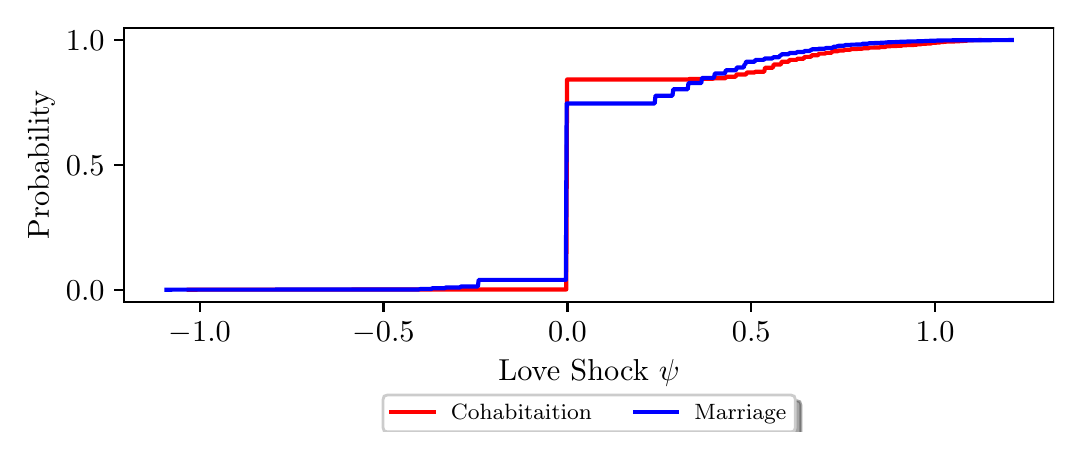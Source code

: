 \begingroup%
\makeatletter%
\begin{pgfpicture}%
\pgfpathrectangle{\pgfpointorigin}{\pgfqpoint{5.132in}{2.021in}}%
\pgfusepath{use as bounding box, clip}%
\begin{pgfscope}%
\pgfsetbuttcap%
\pgfsetmiterjoin%
\definecolor{currentfill}{rgb}{1.0,1.0,1.0}%
\pgfsetfillcolor{currentfill}%
\pgfsetlinewidth{0.0pt}%
\definecolor{currentstroke}{rgb}{1.0,1.0,1.0}%
\pgfsetstrokecolor{currentstroke}%
\pgfsetdash{}{0pt}%
\pgfpathmoveto{\pgfqpoint{0.0in}{0.0in}}%
\pgfpathlineto{\pgfqpoint{5.132in}{0.0in}}%
\pgfpathlineto{\pgfqpoint{5.132in}{2.021in}}%
\pgfpathlineto{\pgfqpoint{0.0in}{2.021in}}%
\pgfpathclose%
\pgfusepath{fill}%
\end{pgfscope}%
\begin{pgfscope}%
\pgfsetbuttcap%
\pgfsetmiterjoin%
\definecolor{currentfill}{rgb}{1.0,1.0,1.0}%
\pgfsetfillcolor{currentfill}%
\pgfsetlinewidth{0.0pt}%
\definecolor{currentstroke}{rgb}{0.0,0.0,0.0}%
\pgfsetstrokecolor{currentstroke}%
\pgfsetstrokeopacity{0.0}%
\pgfsetdash{}{0pt}%
\pgfpathmoveto{\pgfqpoint{0.482in}{0.648in}}%
\pgfpathlineto{\pgfqpoint{5.132in}{0.648in}}%
\pgfpathlineto{\pgfqpoint{5.132in}{2.021in}}%
\pgfpathlineto{\pgfqpoint{0.482in}{2.021in}}%
\pgfpathclose%
\pgfusepath{fill}%
\end{pgfscope}%
\begin{pgfscope}%
\pgfsetbuttcap%
\pgfsetroundjoin%
\definecolor{currentfill}{rgb}{0.0,0.0,0.0}%
\pgfsetfillcolor{currentfill}%
\pgfsetlinewidth{0.803pt}%
\definecolor{currentstroke}{rgb}{0.0,0.0,0.0}%
\pgfsetstrokecolor{currentstroke}%
\pgfsetdash{}{0pt}%
\pgfsys@defobject{currentmarker}{\pgfqpoint{0.0in}{-0.049in}}{\pgfqpoint{0.0in}{0.0in}}{%
\pgfpathmoveto{\pgfqpoint{0.0in}{0.0in}}%
\pgfpathlineto{\pgfqpoint{0.0in}{-0.049in}}%
\pgfusepath{stroke,fill}%
}%
\begin{pgfscope}%
\pgfsys@transformshift{0.86in}{0.648in}%
\pgfsys@useobject{currentmarker}{}%
\end{pgfscope}%
\end{pgfscope}%
\begin{pgfscope}%
\definecolor{textcolor}{rgb}{0.0,0.0,0.0}%
\pgfsetstrokecolor{textcolor}%
\pgfsetfillcolor{textcolor}%
\pgftext[x=0.86in,y=0.551in,,top]{\color{textcolor}\rmfamily\fontsize{11.0}{13.2}\selectfont \(\displaystyle -1.0\)}%
\end{pgfscope}%
\begin{pgfscope}%
\pgfsetbuttcap%
\pgfsetroundjoin%
\definecolor{currentfill}{rgb}{0.0,0.0,0.0}%
\pgfsetfillcolor{currentfill}%
\pgfsetlinewidth{0.803pt}%
\definecolor{currentstroke}{rgb}{0.0,0.0,0.0}%
\pgfsetstrokecolor{currentstroke}%
\pgfsetdash{}{0pt}%
\pgfsys@defobject{currentmarker}{\pgfqpoint{0.0in}{-0.049in}}{\pgfqpoint{0.0in}{0.0in}}{%
\pgfpathmoveto{\pgfqpoint{0.0in}{0.0in}}%
\pgfpathlineto{\pgfqpoint{0.0in}{-0.049in}}%
\pgfusepath{stroke,fill}%
}%
\begin{pgfscope}%
\pgfsys@transformshift{1.779in}{0.648in}%
\pgfsys@useobject{currentmarker}{}%
\end{pgfscope}%
\end{pgfscope}%
\begin{pgfscope}%
\definecolor{textcolor}{rgb}{0.0,0.0,0.0}%
\pgfsetstrokecolor{textcolor}%
\pgfsetfillcolor{textcolor}%
\pgftext[x=1.779in,y=0.551in,,top]{\color{textcolor}\rmfamily\fontsize{11.0}{13.2}\selectfont \(\displaystyle -0.5\)}%
\end{pgfscope}%
\begin{pgfscope}%
\pgfsetbuttcap%
\pgfsetroundjoin%
\definecolor{currentfill}{rgb}{0.0,0.0,0.0}%
\pgfsetfillcolor{currentfill}%
\pgfsetlinewidth{0.803pt}%
\definecolor{currentstroke}{rgb}{0.0,0.0,0.0}%
\pgfsetstrokecolor{currentstroke}%
\pgfsetdash{}{0pt}%
\pgfsys@defobject{currentmarker}{\pgfqpoint{0.0in}{-0.049in}}{\pgfqpoint{0.0in}{0.0in}}{%
\pgfpathmoveto{\pgfqpoint{0.0in}{0.0in}}%
\pgfpathlineto{\pgfqpoint{0.0in}{-0.049in}}%
\pgfusepath{stroke,fill}%
}%
\begin{pgfscope}%
\pgfsys@transformshift{2.699in}{0.648in}%
\pgfsys@useobject{currentmarker}{}%
\end{pgfscope}%
\end{pgfscope}%
\begin{pgfscope}%
\definecolor{textcolor}{rgb}{0.0,0.0,0.0}%
\pgfsetstrokecolor{textcolor}%
\pgfsetfillcolor{textcolor}%
\pgftext[x=2.699in,y=0.551in,,top]{\color{textcolor}\rmfamily\fontsize{11.0}{13.2}\selectfont \(\displaystyle 0.0\)}%
\end{pgfscope}%
\begin{pgfscope}%
\pgfsetbuttcap%
\pgfsetroundjoin%
\definecolor{currentfill}{rgb}{0.0,0.0,0.0}%
\pgfsetfillcolor{currentfill}%
\pgfsetlinewidth{0.803pt}%
\definecolor{currentstroke}{rgb}{0.0,0.0,0.0}%
\pgfsetstrokecolor{currentstroke}%
\pgfsetdash{}{0pt}%
\pgfsys@defobject{currentmarker}{\pgfqpoint{0.0in}{-0.049in}}{\pgfqpoint{0.0in}{0.0in}}{%
\pgfpathmoveto{\pgfqpoint{0.0in}{0.0in}}%
\pgfpathlineto{\pgfqpoint{0.0in}{-0.049in}}%
\pgfusepath{stroke,fill}%
}%
\begin{pgfscope}%
\pgfsys@transformshift{3.618in}{0.648in}%
\pgfsys@useobject{currentmarker}{}%
\end{pgfscope}%
\end{pgfscope}%
\begin{pgfscope}%
\definecolor{textcolor}{rgb}{0.0,0.0,0.0}%
\pgfsetstrokecolor{textcolor}%
\pgfsetfillcolor{textcolor}%
\pgftext[x=3.618in,y=0.551in,,top]{\color{textcolor}\rmfamily\fontsize{11.0}{13.2}\selectfont \(\displaystyle 0.5\)}%
\end{pgfscope}%
\begin{pgfscope}%
\pgfsetbuttcap%
\pgfsetroundjoin%
\definecolor{currentfill}{rgb}{0.0,0.0,0.0}%
\pgfsetfillcolor{currentfill}%
\pgfsetlinewidth{0.803pt}%
\definecolor{currentstroke}{rgb}{0.0,0.0,0.0}%
\pgfsetstrokecolor{currentstroke}%
\pgfsetdash{}{0pt}%
\pgfsys@defobject{currentmarker}{\pgfqpoint{0.0in}{-0.049in}}{\pgfqpoint{0.0in}{0.0in}}{%
\pgfpathmoveto{\pgfqpoint{0.0in}{0.0in}}%
\pgfpathlineto{\pgfqpoint{0.0in}{-0.049in}}%
\pgfusepath{stroke,fill}%
}%
\begin{pgfscope}%
\pgfsys@transformshift{4.537in}{0.648in}%
\pgfsys@useobject{currentmarker}{}%
\end{pgfscope}%
\end{pgfscope}%
\begin{pgfscope}%
\definecolor{textcolor}{rgb}{0.0,0.0,0.0}%
\pgfsetstrokecolor{textcolor}%
\pgfsetfillcolor{textcolor}%
\pgftext[x=4.537in,y=0.551in,,top]{\color{textcolor}\rmfamily\fontsize{11.0}{13.2}\selectfont \(\displaystyle 1.0\)}%
\end{pgfscope}%
\begin{pgfscope}%
\definecolor{textcolor}{rgb}{0.0,0.0,0.0}%
\pgfsetstrokecolor{textcolor}%
\pgfsetfillcolor{textcolor}%
\pgftext[x=2.807in,y=0.36in,,top]{\color{textcolor}\rmfamily\fontsize{11.0}{13.2}\selectfont Love Shock \(\displaystyle \psi\)}%
\end{pgfscope}%
\begin{pgfscope}%
\pgfsetbuttcap%
\pgfsetroundjoin%
\definecolor{currentfill}{rgb}{0.0,0.0,0.0}%
\pgfsetfillcolor{currentfill}%
\pgfsetlinewidth{0.803pt}%
\definecolor{currentstroke}{rgb}{0.0,0.0,0.0}%
\pgfsetstrokecolor{currentstroke}%
\pgfsetdash{}{0pt}%
\pgfsys@defobject{currentmarker}{\pgfqpoint{-0.049in}{0.0in}}{\pgfqpoint{0.0in}{0.0in}}{%
\pgfpathmoveto{\pgfqpoint{0.0in}{0.0in}}%
\pgfpathlineto{\pgfqpoint{-0.049in}{0.0in}}%
\pgfusepath{stroke,fill}%
}%
\begin{pgfscope}%
\pgfsys@transformshift{0.482in}{0.711in}%
\pgfsys@useobject{currentmarker}{}%
\end{pgfscope}%
\end{pgfscope}%
\begin{pgfscope}%
\definecolor{textcolor}{rgb}{0.0,0.0,0.0}%
\pgfsetstrokecolor{textcolor}%
\pgfsetfillcolor{textcolor}%
\pgftext[x=0.191in,y=0.658in,left,base]{\color{textcolor}\rmfamily\fontsize{11.0}{13.2}\selectfont \(\displaystyle 0.0\)}%
\end{pgfscope}%
\begin{pgfscope}%
\pgfsetbuttcap%
\pgfsetroundjoin%
\definecolor{currentfill}{rgb}{0.0,0.0,0.0}%
\pgfsetfillcolor{currentfill}%
\pgfsetlinewidth{0.803pt}%
\definecolor{currentstroke}{rgb}{0.0,0.0,0.0}%
\pgfsetstrokecolor{currentstroke}%
\pgfsetdash{}{0pt}%
\pgfsys@defobject{currentmarker}{\pgfqpoint{-0.049in}{0.0in}}{\pgfqpoint{0.0in}{0.0in}}{%
\pgfpathmoveto{\pgfqpoint{0.0in}{0.0in}}%
\pgfpathlineto{\pgfqpoint{-0.049in}{0.0in}}%
\pgfusepath{stroke,fill}%
}%
\begin{pgfscope}%
\pgfsys@transformshift{0.482in}{1.335in}%
\pgfsys@useobject{currentmarker}{}%
\end{pgfscope}%
\end{pgfscope}%
\begin{pgfscope}%
\definecolor{textcolor}{rgb}{0.0,0.0,0.0}%
\pgfsetstrokecolor{textcolor}%
\pgfsetfillcolor{textcolor}%
\pgftext[x=0.191in,y=1.282in,left,base]{\color{textcolor}\rmfamily\fontsize{11.0}{13.2}\selectfont \(\displaystyle 0.5\)}%
\end{pgfscope}%
\begin{pgfscope}%
\pgfsetbuttcap%
\pgfsetroundjoin%
\definecolor{currentfill}{rgb}{0.0,0.0,0.0}%
\pgfsetfillcolor{currentfill}%
\pgfsetlinewidth{0.803pt}%
\definecolor{currentstroke}{rgb}{0.0,0.0,0.0}%
\pgfsetstrokecolor{currentstroke}%
\pgfsetdash{}{0pt}%
\pgfsys@defobject{currentmarker}{\pgfqpoint{-0.049in}{0.0in}}{\pgfqpoint{0.0in}{0.0in}}{%
\pgfpathmoveto{\pgfqpoint{0.0in}{0.0in}}%
\pgfpathlineto{\pgfqpoint{-0.049in}{0.0in}}%
\pgfusepath{stroke,fill}%
}%
\begin{pgfscope}%
\pgfsys@transformshift{0.482in}{1.959in}%
\pgfsys@useobject{currentmarker}{}%
\end{pgfscope}%
\end{pgfscope}%
\begin{pgfscope}%
\definecolor{textcolor}{rgb}{0.0,0.0,0.0}%
\pgfsetstrokecolor{textcolor}%
\pgfsetfillcolor{textcolor}%
\pgftext[x=0.191in,y=1.906in,left,base]{\color{textcolor}\rmfamily\fontsize{11.0}{13.2}\selectfont \(\displaystyle 1.0\)}%
\end{pgfscope}%
\begin{pgfscope}%
\definecolor{textcolor}{rgb}{0.0,0.0,0.0}%
\pgfsetstrokecolor{textcolor}%
\pgfsetfillcolor{textcolor}%
\pgftext[x=0.135in,y=1.335in,,bottom,rotate=90.0]{\color{textcolor}\rmfamily\fontsize{11.0}{13.2}\selectfont Probability}%
\end{pgfscope}%
\begin{pgfscope}%
\pgfpathrectangle{\pgfqpoint{0.482in}{0.648in}}{\pgfqpoint{4.65in}{1.373in}}%
\pgfusepath{clip}%
\pgfsetrectcap%
\pgfsetroundjoin%
\pgfsetlinewidth{1.506pt}%
\definecolor{currentstroke}{rgb}{1.0,0.0,0.0}%
\pgfsetstrokecolor{currentstroke}%
\pgfsetdash{}{0pt}%
\pgfpathmoveto{\pgfqpoint{0.805in}{0.711in}}%
\pgfpathlineto{\pgfqpoint{2.693in}{0.712in}}%
\pgfpathlineto{\pgfqpoint{2.697in}{1.762in}}%
\pgfpathlineto{\pgfqpoint{3.303in}{1.762in}}%
\pgfpathlineto{\pgfqpoint{3.307in}{1.764in}}%
\pgfpathlineto{\pgfqpoint{3.37in}{1.764in}}%
\pgfpathlineto{\pgfqpoint{3.374in}{1.766in}}%
\pgfpathlineto{\pgfqpoint{3.429in}{1.766in}}%
\pgfpathlineto{\pgfqpoint{3.433in}{1.768in}}%
\pgfpathlineto{\pgfqpoint{3.489in}{1.768in}}%
\pgfpathlineto{\pgfqpoint{3.493in}{1.776in}}%
\pgfpathlineto{\pgfqpoint{3.54in}{1.776in}}%
\pgfpathlineto{\pgfqpoint{3.544in}{1.787in}}%
\pgfpathlineto{\pgfqpoint{3.592in}{1.787in}}%
\pgfpathlineto{\pgfqpoint{3.596in}{1.797in}}%
\pgfpathlineto{\pgfqpoint{3.635in}{1.797in}}%
\pgfpathlineto{\pgfqpoint{3.639in}{1.801in}}%
\pgfpathlineto{\pgfqpoint{3.683in}{1.801in}}%
\pgfpathlineto{\pgfqpoint{3.687in}{1.821in}}%
\pgfpathlineto{\pgfqpoint{3.726in}{1.821in}}%
\pgfpathlineto{\pgfqpoint{3.73in}{1.837in}}%
\pgfpathlineto{\pgfqpoint{3.766in}{1.837in}}%
\pgfpathlineto{\pgfqpoint{3.77in}{1.851in}}%
\pgfpathlineto{\pgfqpoint{3.805in}{1.851in}}%
\pgfpathlineto{\pgfqpoint{3.809in}{1.86in}}%
\pgfpathlineto{\pgfqpoint{3.845in}{1.86in}}%
\pgfpathlineto{\pgfqpoint{3.849in}{1.866in}}%
\pgfpathlineto{\pgfqpoint{3.881in}{1.866in}}%
\pgfpathlineto{\pgfqpoint{3.884in}{1.875in}}%
\pgfpathlineto{\pgfqpoint{3.916in}{1.875in}}%
\pgfpathlineto{\pgfqpoint{3.92in}{1.883in}}%
\pgfpathlineto{\pgfqpoint{3.952in}{1.883in}}%
\pgfpathlineto{\pgfqpoint{3.956in}{1.891in}}%
\pgfpathlineto{\pgfqpoint{3.987in}{1.891in}}%
\pgfpathlineto{\pgfqpoint{3.991in}{1.895in}}%
\pgfpathlineto{\pgfqpoint{4.019in}{1.895in}}%
\pgfpathlineto{\pgfqpoint{4.023in}{1.903in}}%
\pgfpathlineto{\pgfqpoint{4.051in}{1.903in}}%
\pgfpathlineto{\pgfqpoint{4.055in}{1.907in}}%
\pgfpathlineto{\pgfqpoint{4.082in}{1.907in}}%
\pgfpathlineto{\pgfqpoint{4.086in}{1.911in}}%
\pgfpathlineto{\pgfqpoint{4.114in}{1.911in}}%
\pgfpathlineto{\pgfqpoint{4.118in}{1.914in}}%
\pgfpathlineto{\pgfqpoint{4.146in}{1.914in}}%
\pgfpathlineto{\pgfqpoint{4.15in}{1.916in}}%
\pgfpathlineto{\pgfqpoint{4.173in}{1.916in}}%
\pgfpathlineto{\pgfqpoint{4.177in}{1.918in}}%
\pgfpathlineto{\pgfqpoint{4.205in}{1.918in}}%
\pgfpathlineto{\pgfqpoint{4.209in}{1.921in}}%
\pgfpathlineto{\pgfqpoint{4.26in}{1.922in}}%
\pgfpathlineto{\pgfqpoint{4.264in}{1.924in}}%
\pgfpathlineto{\pgfqpoint{4.288in}{1.924in}}%
\pgfpathlineto{\pgfqpoint{4.292in}{1.928in}}%
\pgfpathlineto{\pgfqpoint{4.34in}{1.929in}}%
\pgfpathlineto{\pgfqpoint{4.348in}{1.93in}}%
\pgfpathlineto{\pgfqpoint{4.367in}{1.93in}}%
\pgfpathlineto{\pgfqpoint{4.371in}{1.932in}}%
\pgfpathlineto{\pgfqpoint{4.391in}{1.933in}}%
\pgfpathlineto{\pgfqpoint{4.399in}{1.934in}}%
\pgfpathlineto{\pgfqpoint{4.443in}{1.935in}}%
\pgfpathlineto{\pgfqpoint{4.447in}{1.938in}}%
\pgfpathlineto{\pgfqpoint{4.466in}{1.938in}}%
\pgfpathlineto{\pgfqpoint{4.47in}{1.94in}}%
\pgfpathlineto{\pgfqpoint{4.494in}{1.941in}}%
\pgfpathlineto{\pgfqpoint{4.498in}{1.942in}}%
\pgfpathlineto{\pgfqpoint{4.518in}{1.942in}}%
\pgfpathlineto{\pgfqpoint{4.522in}{1.945in}}%
\pgfpathlineto{\pgfqpoint{4.541in}{1.945in}}%
\pgfpathlineto{\pgfqpoint{4.545in}{1.947in}}%
\pgfpathlineto{\pgfqpoint{4.561in}{1.947in}}%
\pgfpathlineto{\pgfqpoint{4.565in}{1.949in}}%
\pgfpathlineto{\pgfqpoint{4.585in}{1.95in}}%
\pgfpathlineto{\pgfqpoint{4.593in}{1.951in}}%
\pgfpathlineto{\pgfqpoint{4.633in}{1.952in}}%
\pgfpathlineto{\pgfqpoint{4.644in}{1.953in}}%
\pgfpathlineto{\pgfqpoint{4.676in}{1.954in}}%
\pgfpathlineto{\pgfqpoint{4.68in}{1.956in}}%
\pgfpathlineto{\pgfqpoint{4.696in}{1.956in}}%
\pgfpathlineto{\pgfqpoint{4.7in}{1.958in}}%
\pgfpathlineto{\pgfqpoint{4.759in}{1.959in}}%
\pgfpathlineto{\pgfqpoint{4.759in}{1.959in}}%
\pgfusepath{stroke}%
\end{pgfscope}%
\begin{pgfscope}%
\pgfpathrectangle{\pgfqpoint{0.482in}{0.648in}}{\pgfqpoint{4.65in}{1.373in}}%
\pgfusepath{clip}%
\pgfsetrectcap%
\pgfsetroundjoin%
\pgfsetlinewidth{1.506pt}%
\definecolor{currentstroke}{rgb}{0.0,0.0,1.0}%
\pgfsetstrokecolor{currentstroke}%
\pgfsetdash{}{0pt}%
\pgfpathmoveto{\pgfqpoint{0.694in}{0.711in}}%
\pgfpathlineto{\pgfqpoint{1.955in}{0.712in}}%
\pgfpathlineto{\pgfqpoint{1.963in}{0.714in}}%
\pgfpathlineto{\pgfqpoint{2.018in}{0.714in}}%
\pgfpathlineto{\pgfqpoint{2.022in}{0.718in}}%
\pgfpathlineto{\pgfqpoint{2.086in}{0.718in}}%
\pgfpathlineto{\pgfqpoint{2.09in}{0.722in}}%
\pgfpathlineto{\pgfqpoint{2.162in}{0.722in}}%
\pgfpathlineto{\pgfqpoint{2.166in}{0.727in}}%
\pgfpathlineto{\pgfqpoint{2.251in}{0.727in}}%
\pgfpathlineto{\pgfqpoint{2.255in}{0.76in}}%
\pgfpathlineto{\pgfqpoint{2.691in}{0.76in}}%
\pgfpathlineto{\pgfqpoint{2.695in}{1.642in}}%
\pgfpathlineto{\pgfqpoint{3.135in}{1.642in}}%
\pgfpathlineto{\pgfqpoint{3.139in}{1.681in}}%
\pgfpathlineto{\pgfqpoint{3.224in}{1.681in}}%
\pgfpathlineto{\pgfqpoint{3.228in}{1.713in}}%
\pgfpathlineto{\pgfqpoint{3.3in}{1.713in}}%
\pgfpathlineto{\pgfqpoint{3.304in}{1.744in}}%
\pgfpathlineto{\pgfqpoint{3.368in}{1.744in}}%
\pgfpathlineto{\pgfqpoint{3.372in}{1.77in}}%
\pgfpathlineto{\pgfqpoint{3.431in}{1.77in}}%
\pgfpathlineto{\pgfqpoint{3.436in}{1.792in}}%
\pgfpathlineto{\pgfqpoint{3.486in}{1.792in}}%
\pgfpathlineto{\pgfqpoint{3.491in}{1.808in}}%
\pgfpathlineto{\pgfqpoint{3.541in}{1.808in}}%
\pgfpathlineto{\pgfqpoint{3.546in}{1.822in}}%
\pgfpathlineto{\pgfqpoint{3.58in}{1.822in}}%
\pgfpathlineto{\pgfqpoint{3.584in}{1.837in}}%
\pgfpathlineto{\pgfqpoint{3.588in}{1.837in}}%
\pgfpathlineto{\pgfqpoint{3.592in}{1.851in}}%
\pgfpathlineto{\pgfqpoint{3.635in}{1.851in}}%
\pgfpathlineto{\pgfqpoint{3.639in}{1.86in}}%
\pgfpathlineto{\pgfqpoint{3.681in}{1.86in}}%
\pgfpathlineto{\pgfqpoint{3.685in}{1.867in}}%
\pgfpathlineto{\pgfqpoint{3.723in}{1.867in}}%
\pgfpathlineto{\pgfqpoint{3.728in}{1.873in}}%
\pgfpathlineto{\pgfqpoint{3.757in}{1.873in}}%
\pgfpathlineto{\pgfqpoint{3.761in}{1.882in}}%
\pgfpathlineto{\pgfqpoint{3.766in}{1.882in}}%
\pgfpathlineto{\pgfqpoint{3.77in}{1.888in}}%
\pgfpathlineto{\pgfqpoint{3.804in}{1.888in}}%
\pgfpathlineto{\pgfqpoint{3.808in}{1.894in}}%
\pgfpathlineto{\pgfqpoint{3.842in}{1.894in}}%
\pgfpathlineto{\pgfqpoint{3.846in}{1.899in}}%
\pgfpathlineto{\pgfqpoint{3.88in}{1.899in}}%
\pgfpathlineto{\pgfqpoint{3.884in}{1.904in}}%
\pgfpathlineto{\pgfqpoint{3.91in}{1.904in}}%
\pgfpathlineto{\pgfqpoint{3.914in}{1.909in}}%
\pgfpathlineto{\pgfqpoint{3.918in}{1.909in}}%
\pgfpathlineto{\pgfqpoint{3.922in}{1.913in}}%
\pgfpathlineto{\pgfqpoint{3.952in}{1.913in}}%
\pgfpathlineto{\pgfqpoint{3.956in}{1.916in}}%
\pgfpathlineto{\pgfqpoint{3.986in}{1.916in}}%
\pgfpathlineto{\pgfqpoint{3.99in}{1.919in}}%
\pgfpathlineto{\pgfqpoint{4.02in}{1.919in}}%
\pgfpathlineto{\pgfqpoint{4.032in}{1.926in}}%
\pgfpathlineto{\pgfqpoint{4.045in}{1.926in}}%
\pgfpathlineto{\pgfqpoint{4.049in}{1.929in}}%
\pgfpathlineto{\pgfqpoint{4.053in}{1.929in}}%
\pgfpathlineto{\pgfqpoint{4.058in}{1.931in}}%
\pgfpathlineto{\pgfqpoint{4.083in}{1.931in}}%
\pgfpathlineto{\pgfqpoint{4.087in}{1.934in}}%
\pgfpathlineto{\pgfqpoint{4.113in}{1.934in}}%
\pgfpathlineto{\pgfqpoint{4.117in}{1.936in}}%
\pgfpathlineto{\pgfqpoint{4.168in}{1.937in}}%
\pgfpathlineto{\pgfqpoint{4.176in}{1.941in}}%
\pgfpathlineto{\pgfqpoint{4.202in}{1.941in}}%
\pgfpathlineto{\pgfqpoint{4.206in}{1.943in}}%
\pgfpathlineto{\pgfqpoint{4.231in}{1.943in}}%
\pgfpathlineto{\pgfqpoint{4.235in}{1.944in}}%
\pgfpathlineto{\pgfqpoint{4.282in}{1.946in}}%
\pgfpathlineto{\pgfqpoint{4.303in}{1.948in}}%
\pgfpathlineto{\pgfqpoint{4.341in}{1.949in}}%
\pgfpathlineto{\pgfqpoint{4.354in}{1.95in}}%
\pgfpathlineto{\pgfqpoint{4.392in}{1.951in}}%
\pgfpathlineto{\pgfqpoint{4.4in}{1.952in}}%
\pgfpathlineto{\pgfqpoint{4.468in}{1.953in}}%
\pgfpathlineto{\pgfqpoint{4.502in}{1.955in}}%
\pgfpathlineto{\pgfqpoint{4.54in}{1.956in}}%
\pgfpathlineto{\pgfqpoint{4.553in}{1.957in}}%
\pgfpathlineto{\pgfqpoint{4.654in}{1.958in}}%
\pgfpathlineto{\pgfqpoint{4.714in}{1.958in}}%
\pgfpathlineto{\pgfqpoint{4.921in}{1.959in}}%
\pgfpathlineto{\pgfqpoint{4.921in}{1.959in}}%
\pgfusepath{stroke}%
\end{pgfscope}%
\begin{pgfscope}%
\pgfsetrectcap%
\pgfsetmiterjoin%
\pgfsetlinewidth{0.803pt}%
\definecolor{currentstroke}{rgb}{0.0,0.0,0.0}%
\pgfsetstrokecolor{currentstroke}%
\pgfsetdash{}{0pt}%
\pgfpathmoveto{\pgfqpoint{0.482in}{0.648in}}%
\pgfpathlineto{\pgfqpoint{0.482in}{2.021in}}%
\pgfusepath{stroke}%
\end{pgfscope}%
\begin{pgfscope}%
\pgfsetrectcap%
\pgfsetmiterjoin%
\pgfsetlinewidth{0.803pt}%
\definecolor{currentstroke}{rgb}{0.0,0.0,0.0}%
\pgfsetstrokecolor{currentstroke}%
\pgfsetdash{}{0pt}%
\pgfpathmoveto{\pgfqpoint{5.132in}{0.648in}}%
\pgfpathlineto{\pgfqpoint{5.132in}{2.021in}}%
\pgfusepath{stroke}%
\end{pgfscope}%
\begin{pgfscope}%
\pgfsetrectcap%
\pgfsetmiterjoin%
\pgfsetlinewidth{0.803pt}%
\definecolor{currentstroke}{rgb}{0.0,0.0,0.0}%
\pgfsetstrokecolor{currentstroke}%
\pgfsetdash{}{0pt}%
\pgfpathmoveto{\pgfqpoint{0.482in}{0.648in}}%
\pgfpathlineto{\pgfqpoint{5.132in}{0.648in}}%
\pgfusepath{stroke}%
\end{pgfscope}%
\begin{pgfscope}%
\pgfsetrectcap%
\pgfsetmiterjoin%
\pgfsetlinewidth{0.803pt}%
\definecolor{currentstroke}{rgb}{0.0,0.0,0.0}%
\pgfsetstrokecolor{currentstroke}%
\pgfsetdash{}{0pt}%
\pgfpathmoveto{\pgfqpoint{0.482in}{2.021in}}%
\pgfpathlineto{\pgfqpoint{5.132in}{2.021in}}%
\pgfusepath{stroke}%
\end{pgfscope}%
\begin{pgfscope}%
\pgfsetbuttcap%
\pgfsetmiterjoin%
\definecolor{currentfill}{rgb}{0.3,0.3,0.3}%
\pgfsetfillcolor{currentfill}%
\pgfsetfillopacity{0.5}%
\pgfsetlinewidth{1.004pt}%
\definecolor{currentstroke}{rgb}{0.3,0.3,0.3}%
\pgfsetstrokecolor{currentstroke}%
\pgfsetstrokeopacity{0.5}%
\pgfsetdash{}{0pt}%
\pgfpathmoveto{\pgfqpoint{1.826in}{-0.028in}}%
\pgfpathlineto{\pgfqpoint{3.845in}{-0.028in}}%
\pgfpathquadraticcurveto{\pgfqpoint{3.866in}{-0.028in}}{\pgfqpoint{3.866in}{-0.007in}}%
\pgfpathlineto{\pgfqpoint{3.866in}{0.135in}}%
\pgfpathquadraticcurveto{\pgfqpoint{3.866in}{0.156in}}{\pgfqpoint{3.845in}{0.156in}}%
\pgfpathlineto{\pgfqpoint{1.826in}{0.156in}}%
\pgfpathquadraticcurveto{\pgfqpoint{1.804in}{0.156in}}{\pgfqpoint{1.804in}{0.135in}}%
\pgfpathlineto{\pgfqpoint{1.804in}{-0.007in}}%
\pgfpathquadraticcurveto{\pgfqpoint{1.804in}{-0.028in}}{\pgfqpoint{1.826in}{-0.028in}}%
\pgfpathclose%
\pgfusepath{stroke,fill}%
\end{pgfscope}%
\begin{pgfscope}%
\pgfsetbuttcap%
\pgfsetmiterjoin%
\definecolor{currentfill}{rgb}{1.0,1.0,1.0}%
\pgfsetfillcolor{currentfill}%
\pgfsetlinewidth{1.004pt}%
\definecolor{currentstroke}{rgb}{0.8,0.8,0.8}%
\pgfsetstrokecolor{currentstroke}%
\pgfsetdash{}{0pt}%
\pgfpathmoveto{\pgfqpoint{1.798in}{0.0in}}%
\pgfpathlineto{\pgfqpoint{3.817in}{0.0in}}%
\pgfpathquadraticcurveto{\pgfqpoint{3.838in}{0.0in}}{\pgfqpoint{3.838in}{0.021in}}%
\pgfpathlineto{\pgfqpoint{3.838in}{0.162in}}%
\pgfpathquadraticcurveto{\pgfqpoint{3.838in}{0.184in}}{\pgfqpoint{3.817in}{0.184in}}%
\pgfpathlineto{\pgfqpoint{1.798in}{0.184in}}%
\pgfpathquadraticcurveto{\pgfqpoint{1.777in}{0.184in}}{\pgfqpoint{1.777in}{0.162in}}%
\pgfpathlineto{\pgfqpoint{1.777in}{0.021in}}%
\pgfpathquadraticcurveto{\pgfqpoint{1.777in}{0.0in}}{\pgfqpoint{1.798in}{0.0in}}%
\pgfpathclose%
\pgfusepath{stroke,fill}%
\end{pgfscope}%
\begin{pgfscope}%
\pgfsetrectcap%
\pgfsetroundjoin%
\pgfsetlinewidth{1.506pt}%
\definecolor{currentstroke}{rgb}{1.0,0.0,0.0}%
\pgfsetstrokecolor{currentstroke}%
\pgfsetdash{}{0pt}%
\pgfpathmoveto{\pgfqpoint{1.819in}{0.101in}}%
\pgfpathlineto{\pgfqpoint{2.031in}{0.101in}}%
\pgfusepath{stroke}%
\end{pgfscope}%
\begin{pgfscope}%
\definecolor{textcolor}{rgb}{0.0,0.0,0.0}%
\pgfsetstrokecolor{textcolor}%
\pgfsetfillcolor{textcolor}%
\pgftext[x=2.116in,y=0.064in,left,base]{\color{textcolor}\rmfamily\fontsize{7.634}{9.161}\selectfont Cohabitaition}%
\end{pgfscope}%
\begin{pgfscope}%
\pgfsetrectcap%
\pgfsetroundjoin%
\pgfsetlinewidth{1.506pt}%
\definecolor{currentstroke}{rgb}{0.0,0.0,1.0}%
\pgfsetstrokecolor{currentstroke}%
\pgfsetdash{}{0pt}%
\pgfpathmoveto{\pgfqpoint{3.036in}{0.101in}}%
\pgfpathlineto{\pgfqpoint{3.248in}{0.101in}}%
\pgfusepath{stroke}%
\end{pgfscope}%
\begin{pgfscope}%
\definecolor{textcolor}{rgb}{0.0,0.0,0.0}%
\pgfsetstrokecolor{textcolor}%
\pgfsetfillcolor{textcolor}%
\pgftext[x=3.333in,y=0.064in,left,base]{\color{textcolor}\rmfamily\fontsize{7.634}{9.161}\selectfont Marriage}%
\end{pgfscope}%
\end{pgfpicture}%
\makeatother%
\endgroup%
